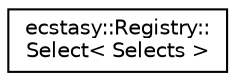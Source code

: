 digraph "Graphical Class Hierarchy"
{
 // LATEX_PDF_SIZE
  edge [fontname="Helvetica",fontsize="10",labelfontname="Helvetica",labelfontsize="10"];
  node [fontname="Helvetica",fontsize="10",shape=record];
  rankdir="LR";
  Node0 [label="ecstasy::Registry::\lSelect\< Selects \>",height=0.2,width=0.4,color="black", fillcolor="white", style="filled",URL="$classecstasy_1_1_registry_1_1_select.html",tooltip="Proxy class to use where static method."];
}

